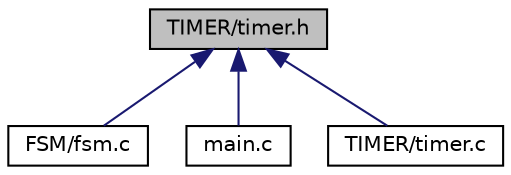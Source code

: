 digraph "TIMER/timer.h"
{
 // LATEX_PDF_SIZE
  edge [fontname="Helvetica",fontsize="10",labelfontname="Helvetica",labelfontsize="10"];
  node [fontname="Helvetica",fontsize="10",shape=record];
  Node1 [label="TIMER/timer.h",height=0.2,width=0.4,color="black", fillcolor="grey75", style="filled", fontcolor="black",tooltip="Timer functionality both for interrupts and in-game time counting."];
  Node1 -> Node2 [dir="back",color="midnightblue",fontsize="10",style="solid",fontname="Helvetica"];
  Node2 [label="FSM/fsm.c",height=0.2,width=0.4,color="black", fillcolor="white", style="filled",URL="$fsm_8c_source.html",tooltip=" "];
  Node1 -> Node3 [dir="back",color="midnightblue",fontsize="10",style="solid",fontname="Helvetica"];
  Node3 [label="main.c",height=0.2,width=0.4,color="black", fillcolor="white", style="filled",URL="$main_8c.html",tooltip="The main function for running the code of the application."];
  Node1 -> Node4 [dir="back",color="midnightblue",fontsize="10",style="solid",fontname="Helvetica"];
  Node4 [label="TIMER/timer.c",height=0.2,width=0.4,color="black", fillcolor="white", style="filled",URL="$timer_8c_source.html",tooltip=" "];
}
